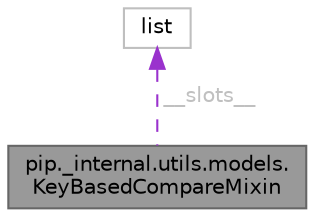 digraph "pip._internal.utils.models.KeyBasedCompareMixin"
{
 // LATEX_PDF_SIZE
  bgcolor="transparent";
  edge [fontname=Helvetica,fontsize=10,labelfontname=Helvetica,labelfontsize=10];
  node [fontname=Helvetica,fontsize=10,shape=box,height=0.2,width=0.4];
  Node1 [id="Node000001",label="pip._internal.utils.models.\lKeyBasedCompareMixin",height=0.2,width=0.4,color="gray40", fillcolor="grey60", style="filled", fontcolor="black",tooltip=" "];
  Node2 -> Node1 [id="edge1_Node000001_Node000002",dir="back",color="darkorchid3",style="dashed",tooltip=" ",label=" __slots__",fontcolor="grey" ];
  Node2 [id="Node000002",label="list",height=0.2,width=0.4,color="grey75", fillcolor="white", style="filled",tooltip=" "];
}
